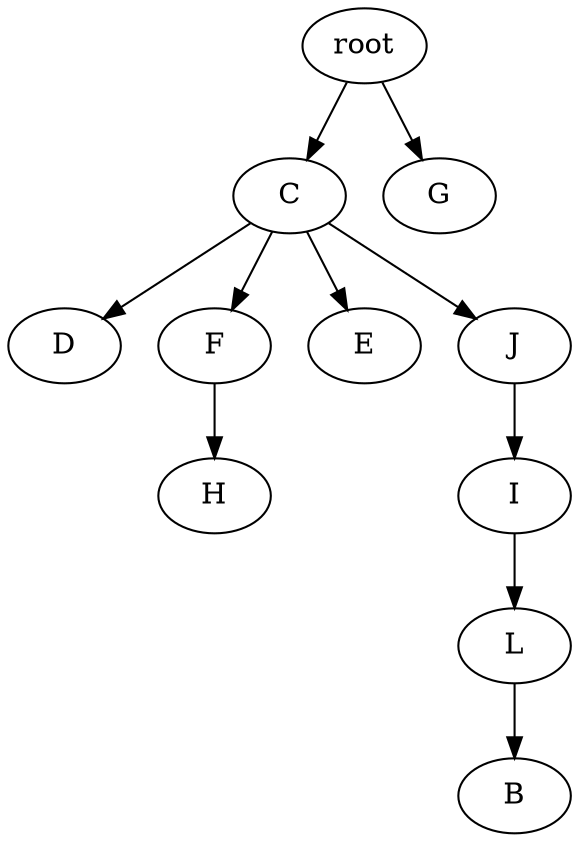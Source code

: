 strict digraph G {
	graph [name=G];
	0	 [label=root];
	2	 [label=C];
	0 -> 2;
	1	 [label=G];
	0 -> 1;
	12	 [label=B];
	9	 [label=D];
	2 -> 9;
	3	 [label=F];
	2 -> 3;
	7	 [label=E];
	2 -> 7;
	5	 [label=J];
	2 -> 5;
	10	 [label=I];
	11	 [label=L];
	10 -> 11;
	6	 [label=H];
	3 -> 6;
	5 -> 10;
	11 -> 12;
}

